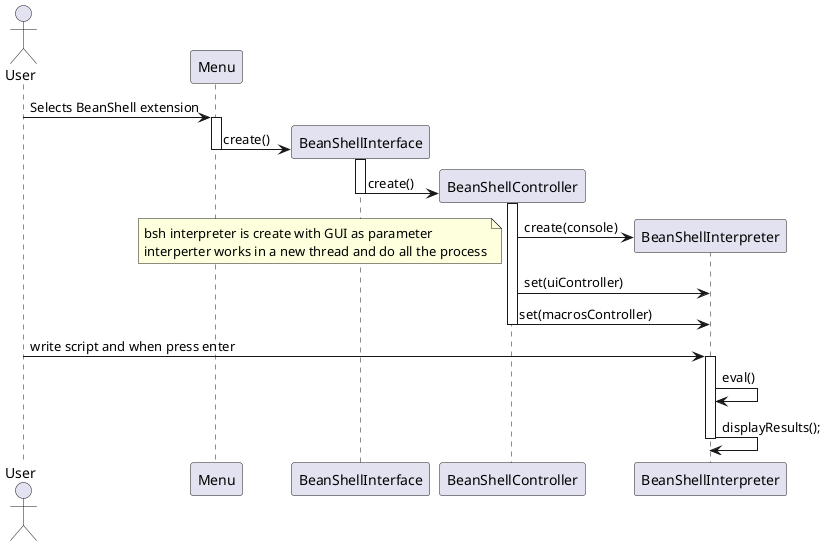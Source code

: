  @startuml doc-files/macros_08_01_design.png
  actor User
  participant "Menu" as UI
  participant "BeanShellInterface" as console
  participant "BeanShellController" as ctrl
  participant "BeanShellInterpreter" as interpreter
  User -> UI : Selects BeanShell extension
  activate UI
  create console
  UI -> console : create()
  deactivate UI
  activate console
  create ctrl
  console -> ctrl: create()
  deactivate console
  activate ctrl
  create interpreter
  ctrl->interpreter: create(console)
  note left
        bsh interpreter is create with GUI as parameter
        interperter works in a new thread and do all the process
  end note
  ctrl->interpreter: set(uiController)
  ctrl->interpreter: set(macrosController)
  deactivate ctrl
  User -> interpreter: write script and when press enter
 
  activate interpreter

  interpreter->interpreter:eval()
  interpreter->interpreter:displayResults();
  deactivate interpreter

  @enduml